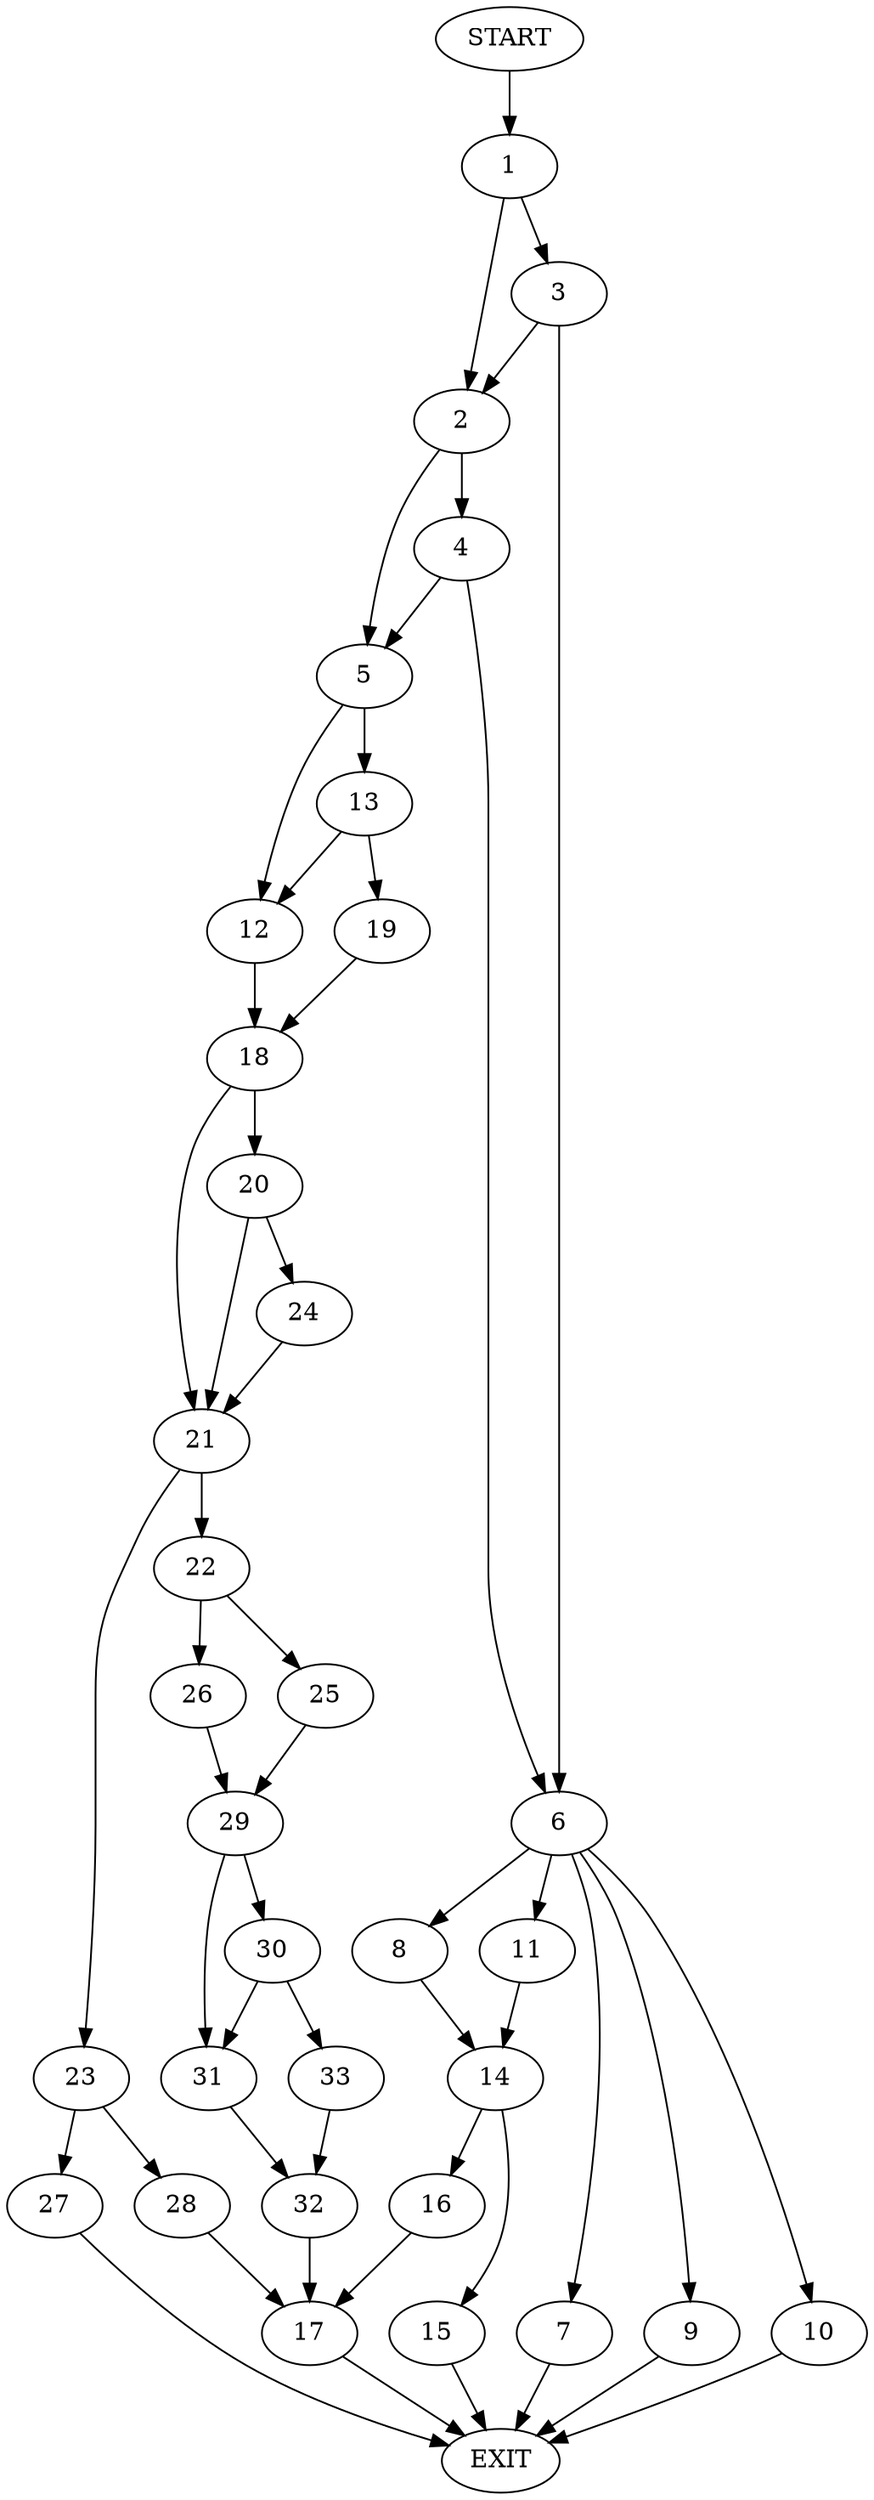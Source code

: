 digraph {
0 [label="START"]
34 [label="EXIT"]
0 -> 1
1 -> 2
1 -> 3
2 -> 4
2 -> 5
3 -> 6
3 -> 2
6 -> 7
6 -> 8
6 -> 9
6 -> 10
6 -> 11
4 -> 6
4 -> 5
5 -> 12
5 -> 13
9 -> 34
11 -> 14
10 -> 34
8 -> 14
7 -> 34
14 -> 15
14 -> 16
16 -> 17
15 -> 34
17 -> 34
12 -> 18
13 -> 12
13 -> 19
19 -> 18
18 -> 20
18 -> 21
21 -> 22
21 -> 23
20 -> 21
20 -> 24
24 -> 21
22 -> 25
22 -> 26
23 -> 27
23 -> 28
26 -> 29
25 -> 29
29 -> 30
29 -> 31
31 -> 32
30 -> 33
30 -> 31
33 -> 32
32 -> 17
27 -> 34
28 -> 17
}
